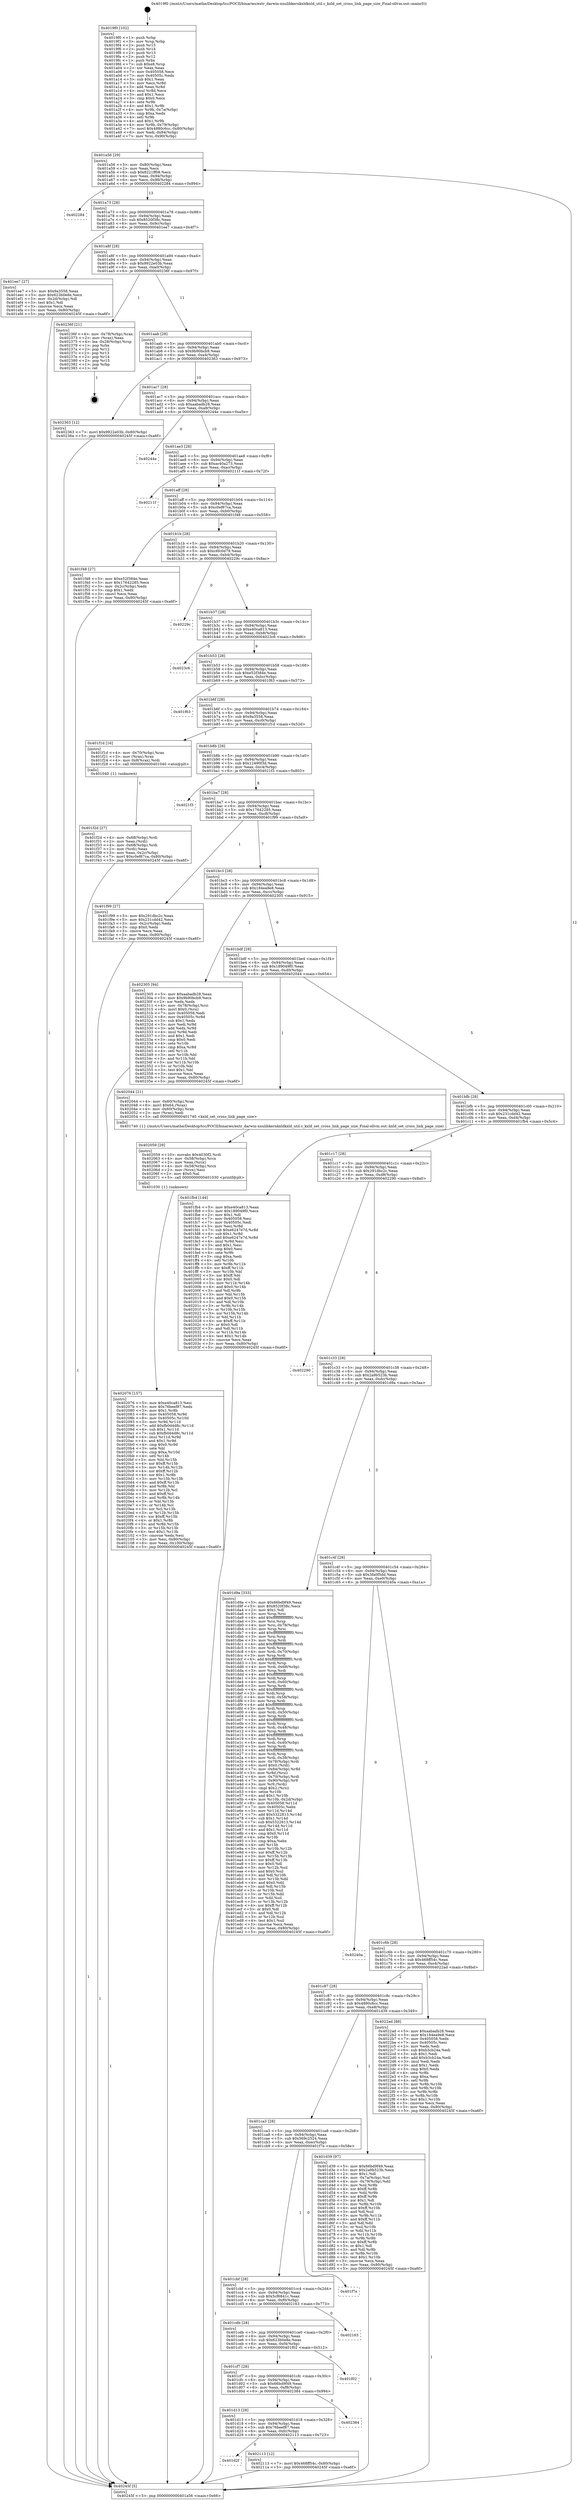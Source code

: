 digraph "0x4019f0" {
  label = "0x4019f0 (/mnt/c/Users/mathe/Desktop/tcc/POCII/binaries/extr_darwin-xnulibkernkxldkxld_util.c_kxld_set_cross_link_page_size_Final-ollvm.out::main(0))"
  labelloc = "t"
  node[shape=record]

  Entry [label="",width=0.3,height=0.3,shape=circle,fillcolor=black,style=filled]
  "0x401a56" [label="{
     0x401a56 [29]\l
     | [instrs]\l
     &nbsp;&nbsp;0x401a56 \<+3\>: mov -0x80(%rbp),%eax\l
     &nbsp;&nbsp;0x401a59 \<+2\>: mov %eax,%ecx\l
     &nbsp;&nbsp;0x401a5b \<+6\>: sub $0x8221ff08,%ecx\l
     &nbsp;&nbsp;0x401a61 \<+6\>: mov %eax,-0x94(%rbp)\l
     &nbsp;&nbsp;0x401a67 \<+6\>: mov %ecx,-0x98(%rbp)\l
     &nbsp;&nbsp;0x401a6d \<+6\>: je 0000000000402284 \<main+0x894\>\l
  }"]
  "0x402284" [label="{
     0x402284\l
  }", style=dashed]
  "0x401a73" [label="{
     0x401a73 [28]\l
     | [instrs]\l
     &nbsp;&nbsp;0x401a73 \<+5\>: jmp 0000000000401a78 \<main+0x88\>\l
     &nbsp;&nbsp;0x401a78 \<+6\>: mov -0x94(%rbp),%eax\l
     &nbsp;&nbsp;0x401a7e \<+5\>: sub $0x8520f38c,%eax\l
     &nbsp;&nbsp;0x401a83 \<+6\>: mov %eax,-0x9c(%rbp)\l
     &nbsp;&nbsp;0x401a89 \<+6\>: je 0000000000401ee7 \<main+0x4f7\>\l
  }"]
  Exit [label="",width=0.3,height=0.3,shape=circle,fillcolor=black,style=filled,peripheries=2]
  "0x401ee7" [label="{
     0x401ee7 [27]\l
     | [instrs]\l
     &nbsp;&nbsp;0x401ee7 \<+5\>: mov $0x9a3558,%eax\l
     &nbsp;&nbsp;0x401eec \<+5\>: mov $0x623b0e8e,%ecx\l
     &nbsp;&nbsp;0x401ef1 \<+3\>: mov -0x2d(%rbp),%dl\l
     &nbsp;&nbsp;0x401ef4 \<+3\>: test $0x1,%dl\l
     &nbsp;&nbsp;0x401ef7 \<+3\>: cmovne %ecx,%eax\l
     &nbsp;&nbsp;0x401efa \<+3\>: mov %eax,-0x80(%rbp)\l
     &nbsp;&nbsp;0x401efd \<+5\>: jmp 000000000040245f \<main+0xa6f\>\l
  }"]
  "0x401a8f" [label="{
     0x401a8f [28]\l
     | [instrs]\l
     &nbsp;&nbsp;0x401a8f \<+5\>: jmp 0000000000401a94 \<main+0xa4\>\l
     &nbsp;&nbsp;0x401a94 \<+6\>: mov -0x94(%rbp),%eax\l
     &nbsp;&nbsp;0x401a9a \<+5\>: sub $0x9922e03b,%eax\l
     &nbsp;&nbsp;0x401a9f \<+6\>: mov %eax,-0xa0(%rbp)\l
     &nbsp;&nbsp;0x401aa5 \<+6\>: je 000000000040236f \<main+0x97f\>\l
  }"]
  "0x401d2f" [label="{
     0x401d2f\l
  }", style=dashed]
  "0x40236f" [label="{
     0x40236f [21]\l
     | [instrs]\l
     &nbsp;&nbsp;0x40236f \<+4\>: mov -0x78(%rbp),%rax\l
     &nbsp;&nbsp;0x402373 \<+2\>: mov (%rax),%eax\l
     &nbsp;&nbsp;0x402375 \<+4\>: lea -0x28(%rbp),%rsp\l
     &nbsp;&nbsp;0x402379 \<+1\>: pop %rbx\l
     &nbsp;&nbsp;0x40237a \<+2\>: pop %r12\l
     &nbsp;&nbsp;0x40237c \<+2\>: pop %r13\l
     &nbsp;&nbsp;0x40237e \<+2\>: pop %r14\l
     &nbsp;&nbsp;0x402380 \<+2\>: pop %r15\l
     &nbsp;&nbsp;0x402382 \<+1\>: pop %rbp\l
     &nbsp;&nbsp;0x402383 \<+1\>: ret\l
  }"]
  "0x401aab" [label="{
     0x401aab [28]\l
     | [instrs]\l
     &nbsp;&nbsp;0x401aab \<+5\>: jmp 0000000000401ab0 \<main+0xc0\>\l
     &nbsp;&nbsp;0x401ab0 \<+6\>: mov -0x94(%rbp),%eax\l
     &nbsp;&nbsp;0x401ab6 \<+5\>: sub $0x9b90bcb9,%eax\l
     &nbsp;&nbsp;0x401abb \<+6\>: mov %eax,-0xa4(%rbp)\l
     &nbsp;&nbsp;0x401ac1 \<+6\>: je 0000000000402363 \<main+0x973\>\l
  }"]
  "0x402113" [label="{
     0x402113 [12]\l
     | [instrs]\l
     &nbsp;&nbsp;0x402113 \<+7\>: movl $0x468ff54c,-0x80(%rbp)\l
     &nbsp;&nbsp;0x40211a \<+5\>: jmp 000000000040245f \<main+0xa6f\>\l
  }"]
  "0x402363" [label="{
     0x402363 [12]\l
     | [instrs]\l
     &nbsp;&nbsp;0x402363 \<+7\>: movl $0x9922e03b,-0x80(%rbp)\l
     &nbsp;&nbsp;0x40236a \<+5\>: jmp 000000000040245f \<main+0xa6f\>\l
  }"]
  "0x401ac7" [label="{
     0x401ac7 [28]\l
     | [instrs]\l
     &nbsp;&nbsp;0x401ac7 \<+5\>: jmp 0000000000401acc \<main+0xdc\>\l
     &nbsp;&nbsp;0x401acc \<+6\>: mov -0x94(%rbp),%eax\l
     &nbsp;&nbsp;0x401ad2 \<+5\>: sub $0xaabadb28,%eax\l
     &nbsp;&nbsp;0x401ad7 \<+6\>: mov %eax,-0xa8(%rbp)\l
     &nbsp;&nbsp;0x401add \<+6\>: je 000000000040244e \<main+0xa5e\>\l
  }"]
  "0x401d13" [label="{
     0x401d13 [28]\l
     | [instrs]\l
     &nbsp;&nbsp;0x401d13 \<+5\>: jmp 0000000000401d18 \<main+0x328\>\l
     &nbsp;&nbsp;0x401d18 \<+6\>: mov -0x94(%rbp),%eax\l
     &nbsp;&nbsp;0x401d1e \<+5\>: sub $0x76beef87,%eax\l
     &nbsp;&nbsp;0x401d23 \<+6\>: mov %eax,-0xfc(%rbp)\l
     &nbsp;&nbsp;0x401d29 \<+6\>: je 0000000000402113 \<main+0x723\>\l
  }"]
  "0x40244e" [label="{
     0x40244e\l
  }", style=dashed]
  "0x401ae3" [label="{
     0x401ae3 [28]\l
     | [instrs]\l
     &nbsp;&nbsp;0x401ae3 \<+5\>: jmp 0000000000401ae8 \<main+0xf8\>\l
     &nbsp;&nbsp;0x401ae8 \<+6\>: mov -0x94(%rbp),%eax\l
     &nbsp;&nbsp;0x401aee \<+5\>: sub $0xac40a273,%eax\l
     &nbsp;&nbsp;0x401af3 \<+6\>: mov %eax,-0xac(%rbp)\l
     &nbsp;&nbsp;0x401af9 \<+6\>: je 000000000040211f \<main+0x72f\>\l
  }"]
  "0x402384" [label="{
     0x402384\l
  }", style=dashed]
  "0x40211f" [label="{
     0x40211f\l
  }", style=dashed]
  "0x401aff" [label="{
     0x401aff [28]\l
     | [instrs]\l
     &nbsp;&nbsp;0x401aff \<+5\>: jmp 0000000000401b04 \<main+0x114\>\l
     &nbsp;&nbsp;0x401b04 \<+6\>: mov -0x94(%rbp),%eax\l
     &nbsp;&nbsp;0x401b0a \<+5\>: sub $0xc0ef67ca,%eax\l
     &nbsp;&nbsp;0x401b0f \<+6\>: mov %eax,-0xb0(%rbp)\l
     &nbsp;&nbsp;0x401b15 \<+6\>: je 0000000000401f48 \<main+0x558\>\l
  }"]
  "0x401cf7" [label="{
     0x401cf7 [28]\l
     | [instrs]\l
     &nbsp;&nbsp;0x401cf7 \<+5\>: jmp 0000000000401cfc \<main+0x30c\>\l
     &nbsp;&nbsp;0x401cfc \<+6\>: mov -0x94(%rbp),%eax\l
     &nbsp;&nbsp;0x401d02 \<+5\>: sub $0x66bd9f49,%eax\l
     &nbsp;&nbsp;0x401d07 \<+6\>: mov %eax,-0xf8(%rbp)\l
     &nbsp;&nbsp;0x401d0d \<+6\>: je 0000000000402384 \<main+0x994\>\l
  }"]
  "0x401f48" [label="{
     0x401f48 [27]\l
     | [instrs]\l
     &nbsp;&nbsp;0x401f48 \<+5\>: mov $0xe52f384e,%eax\l
     &nbsp;&nbsp;0x401f4d \<+5\>: mov $0x17642285,%ecx\l
     &nbsp;&nbsp;0x401f52 \<+3\>: mov -0x2c(%rbp),%edx\l
     &nbsp;&nbsp;0x401f55 \<+3\>: cmp $0x1,%edx\l
     &nbsp;&nbsp;0x401f58 \<+3\>: cmovl %ecx,%eax\l
     &nbsp;&nbsp;0x401f5b \<+3\>: mov %eax,-0x80(%rbp)\l
     &nbsp;&nbsp;0x401f5e \<+5\>: jmp 000000000040245f \<main+0xa6f\>\l
  }"]
  "0x401b1b" [label="{
     0x401b1b [28]\l
     | [instrs]\l
     &nbsp;&nbsp;0x401b1b \<+5\>: jmp 0000000000401b20 \<main+0x130\>\l
     &nbsp;&nbsp;0x401b20 \<+6\>: mov -0x94(%rbp),%eax\l
     &nbsp;&nbsp;0x401b26 \<+5\>: sub $0xc6fc0d79,%eax\l
     &nbsp;&nbsp;0x401b2b \<+6\>: mov %eax,-0xb4(%rbp)\l
     &nbsp;&nbsp;0x401b31 \<+6\>: je 000000000040229c \<main+0x8ac\>\l
  }"]
  "0x401f02" [label="{
     0x401f02\l
  }", style=dashed]
  "0x40229c" [label="{
     0x40229c\l
  }", style=dashed]
  "0x401b37" [label="{
     0x401b37 [28]\l
     | [instrs]\l
     &nbsp;&nbsp;0x401b37 \<+5\>: jmp 0000000000401b3c \<main+0x14c\>\l
     &nbsp;&nbsp;0x401b3c \<+6\>: mov -0x94(%rbp),%eax\l
     &nbsp;&nbsp;0x401b42 \<+5\>: sub $0xe40ca813,%eax\l
     &nbsp;&nbsp;0x401b47 \<+6\>: mov %eax,-0xb8(%rbp)\l
     &nbsp;&nbsp;0x401b4d \<+6\>: je 00000000004023c6 \<main+0x9d6\>\l
  }"]
  "0x401cdb" [label="{
     0x401cdb [28]\l
     | [instrs]\l
     &nbsp;&nbsp;0x401cdb \<+5\>: jmp 0000000000401ce0 \<main+0x2f0\>\l
     &nbsp;&nbsp;0x401ce0 \<+6\>: mov -0x94(%rbp),%eax\l
     &nbsp;&nbsp;0x401ce6 \<+5\>: sub $0x623b0e8e,%eax\l
     &nbsp;&nbsp;0x401ceb \<+6\>: mov %eax,-0xf4(%rbp)\l
     &nbsp;&nbsp;0x401cf1 \<+6\>: je 0000000000401f02 \<main+0x512\>\l
  }"]
  "0x4023c6" [label="{
     0x4023c6\l
  }", style=dashed]
  "0x401b53" [label="{
     0x401b53 [28]\l
     | [instrs]\l
     &nbsp;&nbsp;0x401b53 \<+5\>: jmp 0000000000401b58 \<main+0x168\>\l
     &nbsp;&nbsp;0x401b58 \<+6\>: mov -0x94(%rbp),%eax\l
     &nbsp;&nbsp;0x401b5e \<+5\>: sub $0xe52f384e,%eax\l
     &nbsp;&nbsp;0x401b63 \<+6\>: mov %eax,-0xbc(%rbp)\l
     &nbsp;&nbsp;0x401b69 \<+6\>: je 0000000000401f63 \<main+0x573\>\l
  }"]
  "0x402163" [label="{
     0x402163\l
  }", style=dashed]
  "0x401f63" [label="{
     0x401f63\l
  }", style=dashed]
  "0x401b6f" [label="{
     0x401b6f [28]\l
     | [instrs]\l
     &nbsp;&nbsp;0x401b6f \<+5\>: jmp 0000000000401b74 \<main+0x184\>\l
     &nbsp;&nbsp;0x401b74 \<+6\>: mov -0x94(%rbp),%eax\l
     &nbsp;&nbsp;0x401b7a \<+5\>: sub $0x9a3558,%eax\l
     &nbsp;&nbsp;0x401b7f \<+6\>: mov %eax,-0xc0(%rbp)\l
     &nbsp;&nbsp;0x401b85 \<+6\>: je 0000000000401f1d \<main+0x52d\>\l
  }"]
  "0x401cbf" [label="{
     0x401cbf [28]\l
     | [instrs]\l
     &nbsp;&nbsp;0x401cbf \<+5\>: jmp 0000000000401cc4 \<main+0x2d4\>\l
     &nbsp;&nbsp;0x401cc4 \<+6\>: mov -0x94(%rbp),%eax\l
     &nbsp;&nbsp;0x401cca \<+5\>: sub $0x5cf6841c,%eax\l
     &nbsp;&nbsp;0x401ccf \<+6\>: mov %eax,-0xf0(%rbp)\l
     &nbsp;&nbsp;0x401cd5 \<+6\>: je 0000000000402163 \<main+0x773\>\l
  }"]
  "0x401f1d" [label="{
     0x401f1d [16]\l
     | [instrs]\l
     &nbsp;&nbsp;0x401f1d \<+4\>: mov -0x70(%rbp),%rax\l
     &nbsp;&nbsp;0x401f21 \<+3\>: mov (%rax),%rax\l
     &nbsp;&nbsp;0x401f24 \<+4\>: mov 0x8(%rax),%rdi\l
     &nbsp;&nbsp;0x401f28 \<+5\>: call 0000000000401040 \<atoi@plt\>\l
     | [calls]\l
     &nbsp;&nbsp;0x401040 \{1\} (unknown)\l
  }"]
  "0x401b8b" [label="{
     0x401b8b [28]\l
     | [instrs]\l
     &nbsp;&nbsp;0x401b8b \<+5\>: jmp 0000000000401b90 \<main+0x1a0\>\l
     &nbsp;&nbsp;0x401b90 \<+6\>: mov -0x94(%rbp),%eax\l
     &nbsp;&nbsp;0x401b96 \<+5\>: sub $0x12490f3d,%eax\l
     &nbsp;&nbsp;0x401b9b \<+6\>: mov %eax,-0xc4(%rbp)\l
     &nbsp;&nbsp;0x401ba1 \<+6\>: je 00000000004021f3 \<main+0x803\>\l
  }"]
  "0x401f7e" [label="{
     0x401f7e\l
  }", style=dashed]
  "0x4021f3" [label="{
     0x4021f3\l
  }", style=dashed]
  "0x401ba7" [label="{
     0x401ba7 [28]\l
     | [instrs]\l
     &nbsp;&nbsp;0x401ba7 \<+5\>: jmp 0000000000401bac \<main+0x1bc\>\l
     &nbsp;&nbsp;0x401bac \<+6\>: mov -0x94(%rbp),%eax\l
     &nbsp;&nbsp;0x401bb2 \<+5\>: sub $0x17642285,%eax\l
     &nbsp;&nbsp;0x401bb7 \<+6\>: mov %eax,-0xc8(%rbp)\l
     &nbsp;&nbsp;0x401bbd \<+6\>: je 0000000000401f99 \<main+0x5a9\>\l
  }"]
  "0x402076" [label="{
     0x402076 [157]\l
     | [instrs]\l
     &nbsp;&nbsp;0x402076 \<+5\>: mov $0xe40ca813,%esi\l
     &nbsp;&nbsp;0x40207b \<+5\>: mov $0x76beef87,%edx\l
     &nbsp;&nbsp;0x402080 \<+3\>: mov $0x1,%r8b\l
     &nbsp;&nbsp;0x402083 \<+8\>: mov 0x405058,%r9d\l
     &nbsp;&nbsp;0x40208b \<+8\>: mov 0x40505c,%r10d\l
     &nbsp;&nbsp;0x402093 \<+3\>: mov %r9d,%r11d\l
     &nbsp;&nbsp;0x402096 \<+7\>: add $0xfb0d4d8c,%r11d\l
     &nbsp;&nbsp;0x40209d \<+4\>: sub $0x1,%r11d\l
     &nbsp;&nbsp;0x4020a1 \<+7\>: sub $0xfb0d4d8c,%r11d\l
     &nbsp;&nbsp;0x4020a8 \<+4\>: imul %r11d,%r9d\l
     &nbsp;&nbsp;0x4020ac \<+4\>: and $0x1,%r9d\l
     &nbsp;&nbsp;0x4020b0 \<+4\>: cmp $0x0,%r9d\l
     &nbsp;&nbsp;0x4020b4 \<+3\>: sete %bl\l
     &nbsp;&nbsp;0x4020b7 \<+4\>: cmp $0xa,%r10d\l
     &nbsp;&nbsp;0x4020bb \<+4\>: setl %r14b\l
     &nbsp;&nbsp;0x4020bf \<+3\>: mov %bl,%r15b\l
     &nbsp;&nbsp;0x4020c2 \<+4\>: xor $0xff,%r15b\l
     &nbsp;&nbsp;0x4020c6 \<+3\>: mov %r14b,%r12b\l
     &nbsp;&nbsp;0x4020c9 \<+4\>: xor $0xff,%r12b\l
     &nbsp;&nbsp;0x4020cd \<+4\>: xor $0x1,%r8b\l
     &nbsp;&nbsp;0x4020d1 \<+3\>: mov %r15b,%r13b\l
     &nbsp;&nbsp;0x4020d4 \<+4\>: and $0xff,%r13b\l
     &nbsp;&nbsp;0x4020d8 \<+3\>: and %r8b,%bl\l
     &nbsp;&nbsp;0x4020db \<+3\>: mov %r12b,%cl\l
     &nbsp;&nbsp;0x4020de \<+3\>: and $0xff,%cl\l
     &nbsp;&nbsp;0x4020e1 \<+3\>: and %r8b,%r14b\l
     &nbsp;&nbsp;0x4020e4 \<+3\>: or %bl,%r13b\l
     &nbsp;&nbsp;0x4020e7 \<+3\>: or %r14b,%cl\l
     &nbsp;&nbsp;0x4020ea \<+3\>: xor %cl,%r13b\l
     &nbsp;&nbsp;0x4020ed \<+3\>: or %r12b,%r15b\l
     &nbsp;&nbsp;0x4020f0 \<+4\>: xor $0xff,%r15b\l
     &nbsp;&nbsp;0x4020f4 \<+4\>: or $0x1,%r8b\l
     &nbsp;&nbsp;0x4020f8 \<+3\>: and %r8b,%r15b\l
     &nbsp;&nbsp;0x4020fb \<+3\>: or %r15b,%r13b\l
     &nbsp;&nbsp;0x4020fe \<+4\>: test $0x1,%r13b\l
     &nbsp;&nbsp;0x402102 \<+3\>: cmovne %edx,%esi\l
     &nbsp;&nbsp;0x402105 \<+3\>: mov %esi,-0x80(%rbp)\l
     &nbsp;&nbsp;0x402108 \<+6\>: mov %eax,-0x100(%rbp)\l
     &nbsp;&nbsp;0x40210e \<+5\>: jmp 000000000040245f \<main+0xa6f\>\l
  }"]
  "0x401f99" [label="{
     0x401f99 [27]\l
     | [instrs]\l
     &nbsp;&nbsp;0x401f99 \<+5\>: mov $0x291dbc2c,%eax\l
     &nbsp;&nbsp;0x401f9e \<+5\>: mov $0x231cdd42,%ecx\l
     &nbsp;&nbsp;0x401fa3 \<+3\>: mov -0x2c(%rbp),%edx\l
     &nbsp;&nbsp;0x401fa6 \<+3\>: cmp $0x0,%edx\l
     &nbsp;&nbsp;0x401fa9 \<+3\>: cmove %ecx,%eax\l
     &nbsp;&nbsp;0x401fac \<+3\>: mov %eax,-0x80(%rbp)\l
     &nbsp;&nbsp;0x401faf \<+5\>: jmp 000000000040245f \<main+0xa6f\>\l
  }"]
  "0x401bc3" [label="{
     0x401bc3 [28]\l
     | [instrs]\l
     &nbsp;&nbsp;0x401bc3 \<+5\>: jmp 0000000000401bc8 \<main+0x1d8\>\l
     &nbsp;&nbsp;0x401bc8 \<+6\>: mov -0x94(%rbp),%eax\l
     &nbsp;&nbsp;0x401bce \<+5\>: sub $0x184ea9e8,%eax\l
     &nbsp;&nbsp;0x401bd3 \<+6\>: mov %eax,-0xcc(%rbp)\l
     &nbsp;&nbsp;0x401bd9 \<+6\>: je 0000000000402305 \<main+0x915\>\l
  }"]
  "0x402059" [label="{
     0x402059 [29]\l
     | [instrs]\l
     &nbsp;&nbsp;0x402059 \<+10\>: movabs $0x4030f2,%rdi\l
     &nbsp;&nbsp;0x402063 \<+4\>: mov -0x58(%rbp),%rcx\l
     &nbsp;&nbsp;0x402067 \<+2\>: mov %eax,(%rcx)\l
     &nbsp;&nbsp;0x402069 \<+4\>: mov -0x58(%rbp),%rcx\l
     &nbsp;&nbsp;0x40206d \<+2\>: mov (%rcx),%esi\l
     &nbsp;&nbsp;0x40206f \<+2\>: mov $0x0,%al\l
     &nbsp;&nbsp;0x402071 \<+5\>: call 0000000000401030 \<printf@plt\>\l
     | [calls]\l
     &nbsp;&nbsp;0x401030 \{1\} (unknown)\l
  }"]
  "0x402305" [label="{
     0x402305 [94]\l
     | [instrs]\l
     &nbsp;&nbsp;0x402305 \<+5\>: mov $0xaabadb28,%eax\l
     &nbsp;&nbsp;0x40230a \<+5\>: mov $0x9b90bcb9,%ecx\l
     &nbsp;&nbsp;0x40230f \<+2\>: xor %edx,%edx\l
     &nbsp;&nbsp;0x402311 \<+4\>: mov -0x78(%rbp),%rsi\l
     &nbsp;&nbsp;0x402315 \<+6\>: movl $0x0,(%rsi)\l
     &nbsp;&nbsp;0x40231b \<+7\>: mov 0x405058,%edi\l
     &nbsp;&nbsp;0x402322 \<+8\>: mov 0x40505c,%r8d\l
     &nbsp;&nbsp;0x40232a \<+3\>: sub $0x1,%edx\l
     &nbsp;&nbsp;0x40232d \<+3\>: mov %edi,%r9d\l
     &nbsp;&nbsp;0x402330 \<+3\>: add %edx,%r9d\l
     &nbsp;&nbsp;0x402333 \<+4\>: imul %r9d,%edi\l
     &nbsp;&nbsp;0x402337 \<+3\>: and $0x1,%edi\l
     &nbsp;&nbsp;0x40233a \<+3\>: cmp $0x0,%edi\l
     &nbsp;&nbsp;0x40233d \<+4\>: sete %r10b\l
     &nbsp;&nbsp;0x402341 \<+4\>: cmp $0xa,%r8d\l
     &nbsp;&nbsp;0x402345 \<+4\>: setl %r11b\l
     &nbsp;&nbsp;0x402349 \<+3\>: mov %r10b,%bl\l
     &nbsp;&nbsp;0x40234c \<+3\>: and %r11b,%bl\l
     &nbsp;&nbsp;0x40234f \<+3\>: xor %r11b,%r10b\l
     &nbsp;&nbsp;0x402352 \<+3\>: or %r10b,%bl\l
     &nbsp;&nbsp;0x402355 \<+3\>: test $0x1,%bl\l
     &nbsp;&nbsp;0x402358 \<+3\>: cmovne %ecx,%eax\l
     &nbsp;&nbsp;0x40235b \<+3\>: mov %eax,-0x80(%rbp)\l
     &nbsp;&nbsp;0x40235e \<+5\>: jmp 000000000040245f \<main+0xa6f\>\l
  }"]
  "0x401bdf" [label="{
     0x401bdf [28]\l
     | [instrs]\l
     &nbsp;&nbsp;0x401bdf \<+5\>: jmp 0000000000401be4 \<main+0x1f4\>\l
     &nbsp;&nbsp;0x401be4 \<+6\>: mov -0x94(%rbp),%eax\l
     &nbsp;&nbsp;0x401bea \<+5\>: sub $0x189049f0,%eax\l
     &nbsp;&nbsp;0x401bef \<+6\>: mov %eax,-0xd0(%rbp)\l
     &nbsp;&nbsp;0x401bf5 \<+6\>: je 0000000000402044 \<main+0x654\>\l
  }"]
  "0x401f2d" [label="{
     0x401f2d [27]\l
     | [instrs]\l
     &nbsp;&nbsp;0x401f2d \<+4\>: mov -0x68(%rbp),%rdi\l
     &nbsp;&nbsp;0x401f31 \<+2\>: mov %eax,(%rdi)\l
     &nbsp;&nbsp;0x401f33 \<+4\>: mov -0x68(%rbp),%rdi\l
     &nbsp;&nbsp;0x401f37 \<+2\>: mov (%rdi),%eax\l
     &nbsp;&nbsp;0x401f39 \<+3\>: mov %eax,-0x2c(%rbp)\l
     &nbsp;&nbsp;0x401f3c \<+7\>: movl $0xc0ef67ca,-0x80(%rbp)\l
     &nbsp;&nbsp;0x401f43 \<+5\>: jmp 000000000040245f \<main+0xa6f\>\l
  }"]
  "0x402044" [label="{
     0x402044 [21]\l
     | [instrs]\l
     &nbsp;&nbsp;0x402044 \<+4\>: mov -0x60(%rbp),%rax\l
     &nbsp;&nbsp;0x402048 \<+6\>: movl $0x64,(%rax)\l
     &nbsp;&nbsp;0x40204e \<+4\>: mov -0x60(%rbp),%rax\l
     &nbsp;&nbsp;0x402052 \<+2\>: mov (%rax),%edi\l
     &nbsp;&nbsp;0x402054 \<+5\>: call 0000000000401740 \<kxld_set_cross_link_page_size\>\l
     | [calls]\l
     &nbsp;&nbsp;0x401740 \{1\} (/mnt/c/Users/mathe/Desktop/tcc/POCII/binaries/extr_darwin-xnulibkernkxldkxld_util.c_kxld_set_cross_link_page_size_Final-ollvm.out::kxld_set_cross_link_page_size)\l
  }"]
  "0x401bfb" [label="{
     0x401bfb [28]\l
     | [instrs]\l
     &nbsp;&nbsp;0x401bfb \<+5\>: jmp 0000000000401c00 \<main+0x210\>\l
     &nbsp;&nbsp;0x401c00 \<+6\>: mov -0x94(%rbp),%eax\l
     &nbsp;&nbsp;0x401c06 \<+5\>: sub $0x231cdd42,%eax\l
     &nbsp;&nbsp;0x401c0b \<+6\>: mov %eax,-0xd4(%rbp)\l
     &nbsp;&nbsp;0x401c11 \<+6\>: je 0000000000401fb4 \<main+0x5c4\>\l
  }"]
  "0x4019f0" [label="{
     0x4019f0 [102]\l
     | [instrs]\l
     &nbsp;&nbsp;0x4019f0 \<+1\>: push %rbp\l
     &nbsp;&nbsp;0x4019f1 \<+3\>: mov %rsp,%rbp\l
     &nbsp;&nbsp;0x4019f4 \<+2\>: push %r15\l
     &nbsp;&nbsp;0x4019f6 \<+2\>: push %r14\l
     &nbsp;&nbsp;0x4019f8 \<+2\>: push %r13\l
     &nbsp;&nbsp;0x4019fa \<+2\>: push %r12\l
     &nbsp;&nbsp;0x4019fc \<+1\>: push %rbx\l
     &nbsp;&nbsp;0x4019fd \<+7\>: sub $0xe8,%rsp\l
     &nbsp;&nbsp;0x401a04 \<+2\>: xor %eax,%eax\l
     &nbsp;&nbsp;0x401a06 \<+7\>: mov 0x405058,%ecx\l
     &nbsp;&nbsp;0x401a0d \<+7\>: mov 0x40505c,%edx\l
     &nbsp;&nbsp;0x401a14 \<+3\>: sub $0x1,%eax\l
     &nbsp;&nbsp;0x401a17 \<+3\>: mov %ecx,%r8d\l
     &nbsp;&nbsp;0x401a1a \<+3\>: add %eax,%r8d\l
     &nbsp;&nbsp;0x401a1d \<+4\>: imul %r8d,%ecx\l
     &nbsp;&nbsp;0x401a21 \<+3\>: and $0x1,%ecx\l
     &nbsp;&nbsp;0x401a24 \<+3\>: cmp $0x0,%ecx\l
     &nbsp;&nbsp;0x401a27 \<+4\>: sete %r9b\l
     &nbsp;&nbsp;0x401a2b \<+4\>: and $0x1,%r9b\l
     &nbsp;&nbsp;0x401a2f \<+4\>: mov %r9b,-0x7a(%rbp)\l
     &nbsp;&nbsp;0x401a33 \<+3\>: cmp $0xa,%edx\l
     &nbsp;&nbsp;0x401a36 \<+4\>: setl %r9b\l
     &nbsp;&nbsp;0x401a3a \<+4\>: and $0x1,%r9b\l
     &nbsp;&nbsp;0x401a3e \<+4\>: mov %r9b,-0x79(%rbp)\l
     &nbsp;&nbsp;0x401a42 \<+7\>: movl $0x4880c6cc,-0x80(%rbp)\l
     &nbsp;&nbsp;0x401a49 \<+6\>: mov %edi,-0x84(%rbp)\l
     &nbsp;&nbsp;0x401a4f \<+7\>: mov %rsi,-0x90(%rbp)\l
  }"]
  "0x401fb4" [label="{
     0x401fb4 [144]\l
     | [instrs]\l
     &nbsp;&nbsp;0x401fb4 \<+5\>: mov $0xe40ca813,%eax\l
     &nbsp;&nbsp;0x401fb9 \<+5\>: mov $0x189049f0,%ecx\l
     &nbsp;&nbsp;0x401fbe \<+2\>: mov $0x1,%dl\l
     &nbsp;&nbsp;0x401fc0 \<+7\>: mov 0x405058,%esi\l
     &nbsp;&nbsp;0x401fc7 \<+7\>: mov 0x40505c,%edi\l
     &nbsp;&nbsp;0x401fce \<+3\>: mov %esi,%r8d\l
     &nbsp;&nbsp;0x401fd1 \<+7\>: sub $0xe6247e7d,%r8d\l
     &nbsp;&nbsp;0x401fd8 \<+4\>: sub $0x1,%r8d\l
     &nbsp;&nbsp;0x401fdc \<+7\>: add $0xe6247e7d,%r8d\l
     &nbsp;&nbsp;0x401fe3 \<+4\>: imul %r8d,%esi\l
     &nbsp;&nbsp;0x401fe7 \<+3\>: and $0x1,%esi\l
     &nbsp;&nbsp;0x401fea \<+3\>: cmp $0x0,%esi\l
     &nbsp;&nbsp;0x401fed \<+4\>: sete %r9b\l
     &nbsp;&nbsp;0x401ff1 \<+3\>: cmp $0xa,%edi\l
     &nbsp;&nbsp;0x401ff4 \<+4\>: setl %r10b\l
     &nbsp;&nbsp;0x401ff8 \<+3\>: mov %r9b,%r11b\l
     &nbsp;&nbsp;0x401ffb \<+4\>: xor $0xff,%r11b\l
     &nbsp;&nbsp;0x401fff \<+3\>: mov %r10b,%bl\l
     &nbsp;&nbsp;0x402002 \<+3\>: xor $0xff,%bl\l
     &nbsp;&nbsp;0x402005 \<+3\>: xor $0x0,%dl\l
     &nbsp;&nbsp;0x402008 \<+3\>: mov %r11b,%r14b\l
     &nbsp;&nbsp;0x40200b \<+4\>: and $0x0,%r14b\l
     &nbsp;&nbsp;0x40200f \<+3\>: and %dl,%r9b\l
     &nbsp;&nbsp;0x402012 \<+3\>: mov %bl,%r15b\l
     &nbsp;&nbsp;0x402015 \<+4\>: and $0x0,%r15b\l
     &nbsp;&nbsp;0x402019 \<+3\>: and %dl,%r10b\l
     &nbsp;&nbsp;0x40201c \<+3\>: or %r9b,%r14b\l
     &nbsp;&nbsp;0x40201f \<+3\>: or %r10b,%r15b\l
     &nbsp;&nbsp;0x402022 \<+3\>: xor %r15b,%r14b\l
     &nbsp;&nbsp;0x402025 \<+3\>: or %bl,%r11b\l
     &nbsp;&nbsp;0x402028 \<+4\>: xor $0xff,%r11b\l
     &nbsp;&nbsp;0x40202c \<+3\>: or $0x0,%dl\l
     &nbsp;&nbsp;0x40202f \<+3\>: and %dl,%r11b\l
     &nbsp;&nbsp;0x402032 \<+3\>: or %r11b,%r14b\l
     &nbsp;&nbsp;0x402035 \<+4\>: test $0x1,%r14b\l
     &nbsp;&nbsp;0x402039 \<+3\>: cmovne %ecx,%eax\l
     &nbsp;&nbsp;0x40203c \<+3\>: mov %eax,-0x80(%rbp)\l
     &nbsp;&nbsp;0x40203f \<+5\>: jmp 000000000040245f \<main+0xa6f\>\l
  }"]
  "0x401c17" [label="{
     0x401c17 [28]\l
     | [instrs]\l
     &nbsp;&nbsp;0x401c17 \<+5\>: jmp 0000000000401c1c \<main+0x22c\>\l
     &nbsp;&nbsp;0x401c1c \<+6\>: mov -0x94(%rbp),%eax\l
     &nbsp;&nbsp;0x401c22 \<+5\>: sub $0x291dbc2c,%eax\l
     &nbsp;&nbsp;0x401c27 \<+6\>: mov %eax,-0xd8(%rbp)\l
     &nbsp;&nbsp;0x401c2d \<+6\>: je 0000000000402290 \<main+0x8a0\>\l
  }"]
  "0x40245f" [label="{
     0x40245f [5]\l
     | [instrs]\l
     &nbsp;&nbsp;0x40245f \<+5\>: jmp 0000000000401a56 \<main+0x66\>\l
  }"]
  "0x402290" [label="{
     0x402290\l
  }", style=dashed]
  "0x401c33" [label="{
     0x401c33 [28]\l
     | [instrs]\l
     &nbsp;&nbsp;0x401c33 \<+5\>: jmp 0000000000401c38 \<main+0x248\>\l
     &nbsp;&nbsp;0x401c38 \<+6\>: mov -0x94(%rbp),%eax\l
     &nbsp;&nbsp;0x401c3e \<+5\>: sub $0x2a9b523b,%eax\l
     &nbsp;&nbsp;0x401c43 \<+6\>: mov %eax,-0xdc(%rbp)\l
     &nbsp;&nbsp;0x401c49 \<+6\>: je 0000000000401d9a \<main+0x3aa\>\l
  }"]
  "0x401ca3" [label="{
     0x401ca3 [28]\l
     | [instrs]\l
     &nbsp;&nbsp;0x401ca3 \<+5\>: jmp 0000000000401ca8 \<main+0x2b8\>\l
     &nbsp;&nbsp;0x401ca8 \<+6\>: mov -0x94(%rbp),%eax\l
     &nbsp;&nbsp;0x401cae \<+5\>: sub $0x569c2524,%eax\l
     &nbsp;&nbsp;0x401cb3 \<+6\>: mov %eax,-0xec(%rbp)\l
     &nbsp;&nbsp;0x401cb9 \<+6\>: je 0000000000401f7e \<main+0x58e\>\l
  }"]
  "0x401d9a" [label="{
     0x401d9a [333]\l
     | [instrs]\l
     &nbsp;&nbsp;0x401d9a \<+5\>: mov $0x66bd9f49,%eax\l
     &nbsp;&nbsp;0x401d9f \<+5\>: mov $0x8520f38c,%ecx\l
     &nbsp;&nbsp;0x401da4 \<+2\>: mov $0x1,%dl\l
     &nbsp;&nbsp;0x401da6 \<+3\>: mov %rsp,%rsi\l
     &nbsp;&nbsp;0x401da9 \<+4\>: add $0xfffffffffffffff0,%rsi\l
     &nbsp;&nbsp;0x401dad \<+3\>: mov %rsi,%rsp\l
     &nbsp;&nbsp;0x401db0 \<+4\>: mov %rsi,-0x78(%rbp)\l
     &nbsp;&nbsp;0x401db4 \<+3\>: mov %rsp,%rsi\l
     &nbsp;&nbsp;0x401db7 \<+4\>: add $0xfffffffffffffff0,%rsi\l
     &nbsp;&nbsp;0x401dbb \<+3\>: mov %rsi,%rsp\l
     &nbsp;&nbsp;0x401dbe \<+3\>: mov %rsp,%rdi\l
     &nbsp;&nbsp;0x401dc1 \<+4\>: add $0xfffffffffffffff0,%rdi\l
     &nbsp;&nbsp;0x401dc5 \<+3\>: mov %rdi,%rsp\l
     &nbsp;&nbsp;0x401dc8 \<+4\>: mov %rdi,-0x70(%rbp)\l
     &nbsp;&nbsp;0x401dcc \<+3\>: mov %rsp,%rdi\l
     &nbsp;&nbsp;0x401dcf \<+4\>: add $0xfffffffffffffff0,%rdi\l
     &nbsp;&nbsp;0x401dd3 \<+3\>: mov %rdi,%rsp\l
     &nbsp;&nbsp;0x401dd6 \<+4\>: mov %rdi,-0x68(%rbp)\l
     &nbsp;&nbsp;0x401dda \<+3\>: mov %rsp,%rdi\l
     &nbsp;&nbsp;0x401ddd \<+4\>: add $0xfffffffffffffff0,%rdi\l
     &nbsp;&nbsp;0x401de1 \<+3\>: mov %rdi,%rsp\l
     &nbsp;&nbsp;0x401de4 \<+4\>: mov %rdi,-0x60(%rbp)\l
     &nbsp;&nbsp;0x401de8 \<+3\>: mov %rsp,%rdi\l
     &nbsp;&nbsp;0x401deb \<+4\>: add $0xfffffffffffffff0,%rdi\l
     &nbsp;&nbsp;0x401def \<+3\>: mov %rdi,%rsp\l
     &nbsp;&nbsp;0x401df2 \<+4\>: mov %rdi,-0x58(%rbp)\l
     &nbsp;&nbsp;0x401df6 \<+3\>: mov %rsp,%rdi\l
     &nbsp;&nbsp;0x401df9 \<+4\>: add $0xfffffffffffffff0,%rdi\l
     &nbsp;&nbsp;0x401dfd \<+3\>: mov %rdi,%rsp\l
     &nbsp;&nbsp;0x401e00 \<+4\>: mov %rdi,-0x50(%rbp)\l
     &nbsp;&nbsp;0x401e04 \<+3\>: mov %rsp,%rdi\l
     &nbsp;&nbsp;0x401e07 \<+4\>: add $0xfffffffffffffff0,%rdi\l
     &nbsp;&nbsp;0x401e0b \<+3\>: mov %rdi,%rsp\l
     &nbsp;&nbsp;0x401e0e \<+4\>: mov %rdi,-0x48(%rbp)\l
     &nbsp;&nbsp;0x401e12 \<+3\>: mov %rsp,%rdi\l
     &nbsp;&nbsp;0x401e15 \<+4\>: add $0xfffffffffffffff0,%rdi\l
     &nbsp;&nbsp;0x401e19 \<+3\>: mov %rdi,%rsp\l
     &nbsp;&nbsp;0x401e1c \<+4\>: mov %rdi,-0x40(%rbp)\l
     &nbsp;&nbsp;0x401e20 \<+3\>: mov %rsp,%rdi\l
     &nbsp;&nbsp;0x401e23 \<+4\>: add $0xfffffffffffffff0,%rdi\l
     &nbsp;&nbsp;0x401e27 \<+3\>: mov %rdi,%rsp\l
     &nbsp;&nbsp;0x401e2a \<+4\>: mov %rdi,-0x38(%rbp)\l
     &nbsp;&nbsp;0x401e2e \<+4\>: mov -0x78(%rbp),%rdi\l
     &nbsp;&nbsp;0x401e32 \<+6\>: movl $0x0,(%rdi)\l
     &nbsp;&nbsp;0x401e38 \<+7\>: mov -0x84(%rbp),%r8d\l
     &nbsp;&nbsp;0x401e3f \<+3\>: mov %r8d,(%rsi)\l
     &nbsp;&nbsp;0x401e42 \<+4\>: mov -0x70(%rbp),%rdi\l
     &nbsp;&nbsp;0x401e46 \<+7\>: mov -0x90(%rbp),%r9\l
     &nbsp;&nbsp;0x401e4d \<+3\>: mov %r9,(%rdi)\l
     &nbsp;&nbsp;0x401e50 \<+3\>: cmpl $0x2,(%rsi)\l
     &nbsp;&nbsp;0x401e53 \<+4\>: setne %r10b\l
     &nbsp;&nbsp;0x401e57 \<+4\>: and $0x1,%r10b\l
     &nbsp;&nbsp;0x401e5b \<+4\>: mov %r10b,-0x2d(%rbp)\l
     &nbsp;&nbsp;0x401e5f \<+8\>: mov 0x405058,%r11d\l
     &nbsp;&nbsp;0x401e67 \<+7\>: mov 0x40505c,%ebx\l
     &nbsp;&nbsp;0x401e6e \<+3\>: mov %r11d,%r14d\l
     &nbsp;&nbsp;0x401e71 \<+7\>: add $0x5322813,%r14d\l
     &nbsp;&nbsp;0x401e78 \<+4\>: sub $0x1,%r14d\l
     &nbsp;&nbsp;0x401e7c \<+7\>: sub $0x5322813,%r14d\l
     &nbsp;&nbsp;0x401e83 \<+4\>: imul %r14d,%r11d\l
     &nbsp;&nbsp;0x401e87 \<+4\>: and $0x1,%r11d\l
     &nbsp;&nbsp;0x401e8b \<+4\>: cmp $0x0,%r11d\l
     &nbsp;&nbsp;0x401e8f \<+4\>: sete %r10b\l
     &nbsp;&nbsp;0x401e93 \<+3\>: cmp $0xa,%ebx\l
     &nbsp;&nbsp;0x401e96 \<+4\>: setl %r15b\l
     &nbsp;&nbsp;0x401e9a \<+3\>: mov %r10b,%r12b\l
     &nbsp;&nbsp;0x401e9d \<+4\>: xor $0xff,%r12b\l
     &nbsp;&nbsp;0x401ea1 \<+3\>: mov %r15b,%r13b\l
     &nbsp;&nbsp;0x401ea4 \<+4\>: xor $0xff,%r13b\l
     &nbsp;&nbsp;0x401ea8 \<+3\>: xor $0x0,%dl\l
     &nbsp;&nbsp;0x401eab \<+3\>: mov %r12b,%sil\l
     &nbsp;&nbsp;0x401eae \<+4\>: and $0x0,%sil\l
     &nbsp;&nbsp;0x401eb2 \<+3\>: and %dl,%r10b\l
     &nbsp;&nbsp;0x401eb5 \<+3\>: mov %r13b,%dil\l
     &nbsp;&nbsp;0x401eb8 \<+4\>: and $0x0,%dil\l
     &nbsp;&nbsp;0x401ebc \<+3\>: and %dl,%r15b\l
     &nbsp;&nbsp;0x401ebf \<+3\>: or %r10b,%sil\l
     &nbsp;&nbsp;0x401ec2 \<+3\>: or %r15b,%dil\l
     &nbsp;&nbsp;0x401ec5 \<+3\>: xor %dil,%sil\l
     &nbsp;&nbsp;0x401ec8 \<+3\>: or %r13b,%r12b\l
     &nbsp;&nbsp;0x401ecb \<+4\>: xor $0xff,%r12b\l
     &nbsp;&nbsp;0x401ecf \<+3\>: or $0x0,%dl\l
     &nbsp;&nbsp;0x401ed2 \<+3\>: and %dl,%r12b\l
     &nbsp;&nbsp;0x401ed5 \<+3\>: or %r12b,%sil\l
     &nbsp;&nbsp;0x401ed8 \<+4\>: test $0x1,%sil\l
     &nbsp;&nbsp;0x401edc \<+3\>: cmovne %ecx,%eax\l
     &nbsp;&nbsp;0x401edf \<+3\>: mov %eax,-0x80(%rbp)\l
     &nbsp;&nbsp;0x401ee2 \<+5\>: jmp 000000000040245f \<main+0xa6f\>\l
  }"]
  "0x401c4f" [label="{
     0x401c4f [28]\l
     | [instrs]\l
     &nbsp;&nbsp;0x401c4f \<+5\>: jmp 0000000000401c54 \<main+0x264\>\l
     &nbsp;&nbsp;0x401c54 \<+6\>: mov -0x94(%rbp),%eax\l
     &nbsp;&nbsp;0x401c5a \<+5\>: sub $0x3fa0f5dd,%eax\l
     &nbsp;&nbsp;0x401c5f \<+6\>: mov %eax,-0xe0(%rbp)\l
     &nbsp;&nbsp;0x401c65 \<+6\>: je 000000000040240a \<main+0xa1a\>\l
  }"]
  "0x401d39" [label="{
     0x401d39 [97]\l
     | [instrs]\l
     &nbsp;&nbsp;0x401d39 \<+5\>: mov $0x66bd9f49,%eax\l
     &nbsp;&nbsp;0x401d3e \<+5\>: mov $0x2a9b523b,%ecx\l
     &nbsp;&nbsp;0x401d43 \<+2\>: mov $0x1,%dl\l
     &nbsp;&nbsp;0x401d45 \<+4\>: mov -0x7a(%rbp),%sil\l
     &nbsp;&nbsp;0x401d49 \<+4\>: mov -0x79(%rbp),%dil\l
     &nbsp;&nbsp;0x401d4d \<+3\>: mov %sil,%r8b\l
     &nbsp;&nbsp;0x401d50 \<+4\>: xor $0xff,%r8b\l
     &nbsp;&nbsp;0x401d54 \<+3\>: mov %dil,%r9b\l
     &nbsp;&nbsp;0x401d57 \<+4\>: xor $0xff,%r9b\l
     &nbsp;&nbsp;0x401d5b \<+3\>: xor $0x1,%dl\l
     &nbsp;&nbsp;0x401d5e \<+3\>: mov %r8b,%r10b\l
     &nbsp;&nbsp;0x401d61 \<+4\>: and $0xff,%r10b\l
     &nbsp;&nbsp;0x401d65 \<+3\>: and %dl,%sil\l
     &nbsp;&nbsp;0x401d68 \<+3\>: mov %r9b,%r11b\l
     &nbsp;&nbsp;0x401d6b \<+4\>: and $0xff,%r11b\l
     &nbsp;&nbsp;0x401d6f \<+3\>: and %dl,%dil\l
     &nbsp;&nbsp;0x401d72 \<+3\>: or %sil,%r10b\l
     &nbsp;&nbsp;0x401d75 \<+3\>: or %dil,%r11b\l
     &nbsp;&nbsp;0x401d78 \<+3\>: xor %r11b,%r10b\l
     &nbsp;&nbsp;0x401d7b \<+3\>: or %r9b,%r8b\l
     &nbsp;&nbsp;0x401d7e \<+4\>: xor $0xff,%r8b\l
     &nbsp;&nbsp;0x401d82 \<+3\>: or $0x1,%dl\l
     &nbsp;&nbsp;0x401d85 \<+3\>: and %dl,%r8b\l
     &nbsp;&nbsp;0x401d88 \<+3\>: or %r8b,%r10b\l
     &nbsp;&nbsp;0x401d8b \<+4\>: test $0x1,%r10b\l
     &nbsp;&nbsp;0x401d8f \<+3\>: cmovne %ecx,%eax\l
     &nbsp;&nbsp;0x401d92 \<+3\>: mov %eax,-0x80(%rbp)\l
     &nbsp;&nbsp;0x401d95 \<+5\>: jmp 000000000040245f \<main+0xa6f\>\l
  }"]
  "0x40240a" [label="{
     0x40240a\l
  }", style=dashed]
  "0x401c6b" [label="{
     0x401c6b [28]\l
     | [instrs]\l
     &nbsp;&nbsp;0x401c6b \<+5\>: jmp 0000000000401c70 \<main+0x280\>\l
     &nbsp;&nbsp;0x401c70 \<+6\>: mov -0x94(%rbp),%eax\l
     &nbsp;&nbsp;0x401c76 \<+5\>: sub $0x468ff54c,%eax\l
     &nbsp;&nbsp;0x401c7b \<+6\>: mov %eax,-0xe4(%rbp)\l
     &nbsp;&nbsp;0x401c81 \<+6\>: je 00000000004022ad \<main+0x8bd\>\l
  }"]
  "0x401c87" [label="{
     0x401c87 [28]\l
     | [instrs]\l
     &nbsp;&nbsp;0x401c87 \<+5\>: jmp 0000000000401c8c \<main+0x29c\>\l
     &nbsp;&nbsp;0x401c8c \<+6\>: mov -0x94(%rbp),%eax\l
     &nbsp;&nbsp;0x401c92 \<+5\>: sub $0x4880c6cc,%eax\l
     &nbsp;&nbsp;0x401c97 \<+6\>: mov %eax,-0xe8(%rbp)\l
     &nbsp;&nbsp;0x401c9d \<+6\>: je 0000000000401d39 \<main+0x349\>\l
  }"]
  "0x4022ad" [label="{
     0x4022ad [88]\l
     | [instrs]\l
     &nbsp;&nbsp;0x4022ad \<+5\>: mov $0xaabadb28,%eax\l
     &nbsp;&nbsp;0x4022b2 \<+5\>: mov $0x184ea9e8,%ecx\l
     &nbsp;&nbsp;0x4022b7 \<+7\>: mov 0x405058,%edx\l
     &nbsp;&nbsp;0x4022be \<+7\>: mov 0x40505c,%esi\l
     &nbsp;&nbsp;0x4022c5 \<+2\>: mov %edx,%edi\l
     &nbsp;&nbsp;0x4022c7 \<+6\>: sub $0xb3cb24a,%edi\l
     &nbsp;&nbsp;0x4022cd \<+3\>: sub $0x1,%edi\l
     &nbsp;&nbsp;0x4022d0 \<+6\>: add $0xb3cb24a,%edi\l
     &nbsp;&nbsp;0x4022d6 \<+3\>: imul %edi,%edx\l
     &nbsp;&nbsp;0x4022d9 \<+3\>: and $0x1,%edx\l
     &nbsp;&nbsp;0x4022dc \<+3\>: cmp $0x0,%edx\l
     &nbsp;&nbsp;0x4022df \<+4\>: sete %r8b\l
     &nbsp;&nbsp;0x4022e3 \<+3\>: cmp $0xa,%esi\l
     &nbsp;&nbsp;0x4022e6 \<+4\>: setl %r9b\l
     &nbsp;&nbsp;0x4022ea \<+3\>: mov %r8b,%r10b\l
     &nbsp;&nbsp;0x4022ed \<+3\>: and %r9b,%r10b\l
     &nbsp;&nbsp;0x4022f0 \<+3\>: xor %r9b,%r8b\l
     &nbsp;&nbsp;0x4022f3 \<+3\>: or %r8b,%r10b\l
     &nbsp;&nbsp;0x4022f6 \<+4\>: test $0x1,%r10b\l
     &nbsp;&nbsp;0x4022fa \<+3\>: cmovne %ecx,%eax\l
     &nbsp;&nbsp;0x4022fd \<+3\>: mov %eax,-0x80(%rbp)\l
     &nbsp;&nbsp;0x402300 \<+5\>: jmp 000000000040245f \<main+0xa6f\>\l
  }"]
  Entry -> "0x4019f0" [label=" 1"]
  "0x401a56" -> "0x402284" [label=" 0"]
  "0x401a56" -> "0x401a73" [label=" 13"]
  "0x40236f" -> Exit [label=" 1"]
  "0x401a73" -> "0x401ee7" [label=" 1"]
  "0x401a73" -> "0x401a8f" [label=" 12"]
  "0x402363" -> "0x40245f" [label=" 1"]
  "0x401a8f" -> "0x40236f" [label=" 1"]
  "0x401a8f" -> "0x401aab" [label=" 11"]
  "0x402305" -> "0x40245f" [label=" 1"]
  "0x401aab" -> "0x402363" [label=" 1"]
  "0x401aab" -> "0x401ac7" [label=" 10"]
  "0x4022ad" -> "0x40245f" [label=" 1"]
  "0x401ac7" -> "0x40244e" [label=" 0"]
  "0x401ac7" -> "0x401ae3" [label=" 10"]
  "0x401d13" -> "0x401d2f" [label=" 0"]
  "0x401ae3" -> "0x40211f" [label=" 0"]
  "0x401ae3" -> "0x401aff" [label=" 10"]
  "0x401d13" -> "0x402113" [label=" 1"]
  "0x401aff" -> "0x401f48" [label=" 1"]
  "0x401aff" -> "0x401b1b" [label=" 9"]
  "0x401cf7" -> "0x401d13" [label=" 1"]
  "0x401b1b" -> "0x40229c" [label=" 0"]
  "0x401b1b" -> "0x401b37" [label=" 9"]
  "0x401cf7" -> "0x402384" [label=" 0"]
  "0x401b37" -> "0x4023c6" [label=" 0"]
  "0x401b37" -> "0x401b53" [label=" 9"]
  "0x401cdb" -> "0x401cf7" [label=" 1"]
  "0x401b53" -> "0x401f63" [label=" 0"]
  "0x401b53" -> "0x401b6f" [label=" 9"]
  "0x401cdb" -> "0x401f02" [label=" 0"]
  "0x401b6f" -> "0x401f1d" [label=" 1"]
  "0x401b6f" -> "0x401b8b" [label=" 8"]
  "0x401cbf" -> "0x401cdb" [label=" 1"]
  "0x401b8b" -> "0x4021f3" [label=" 0"]
  "0x401b8b" -> "0x401ba7" [label=" 8"]
  "0x401cbf" -> "0x402163" [label=" 0"]
  "0x401ba7" -> "0x401f99" [label=" 1"]
  "0x401ba7" -> "0x401bc3" [label=" 7"]
  "0x401ca3" -> "0x401cbf" [label=" 1"]
  "0x401bc3" -> "0x402305" [label=" 1"]
  "0x401bc3" -> "0x401bdf" [label=" 6"]
  "0x401ca3" -> "0x401f7e" [label=" 0"]
  "0x401bdf" -> "0x402044" [label=" 1"]
  "0x401bdf" -> "0x401bfb" [label=" 5"]
  "0x402113" -> "0x40245f" [label=" 1"]
  "0x401bfb" -> "0x401fb4" [label=" 1"]
  "0x401bfb" -> "0x401c17" [label=" 4"]
  "0x402059" -> "0x402076" [label=" 1"]
  "0x401c17" -> "0x402290" [label=" 0"]
  "0x401c17" -> "0x401c33" [label=" 4"]
  "0x402044" -> "0x402059" [label=" 1"]
  "0x401c33" -> "0x401d9a" [label=" 1"]
  "0x401c33" -> "0x401c4f" [label=" 3"]
  "0x401fb4" -> "0x40245f" [label=" 1"]
  "0x401c4f" -> "0x40240a" [label=" 0"]
  "0x401c4f" -> "0x401c6b" [label=" 3"]
  "0x401f99" -> "0x40245f" [label=" 1"]
  "0x401c6b" -> "0x4022ad" [label=" 1"]
  "0x401c6b" -> "0x401c87" [label=" 2"]
  "0x401f48" -> "0x40245f" [label=" 1"]
  "0x401c87" -> "0x401d39" [label=" 1"]
  "0x401c87" -> "0x401ca3" [label=" 1"]
  "0x401d39" -> "0x40245f" [label=" 1"]
  "0x4019f0" -> "0x401a56" [label=" 1"]
  "0x40245f" -> "0x401a56" [label=" 12"]
  "0x402076" -> "0x40245f" [label=" 1"]
  "0x401d9a" -> "0x40245f" [label=" 1"]
  "0x401ee7" -> "0x40245f" [label=" 1"]
  "0x401f1d" -> "0x401f2d" [label=" 1"]
  "0x401f2d" -> "0x40245f" [label=" 1"]
}
